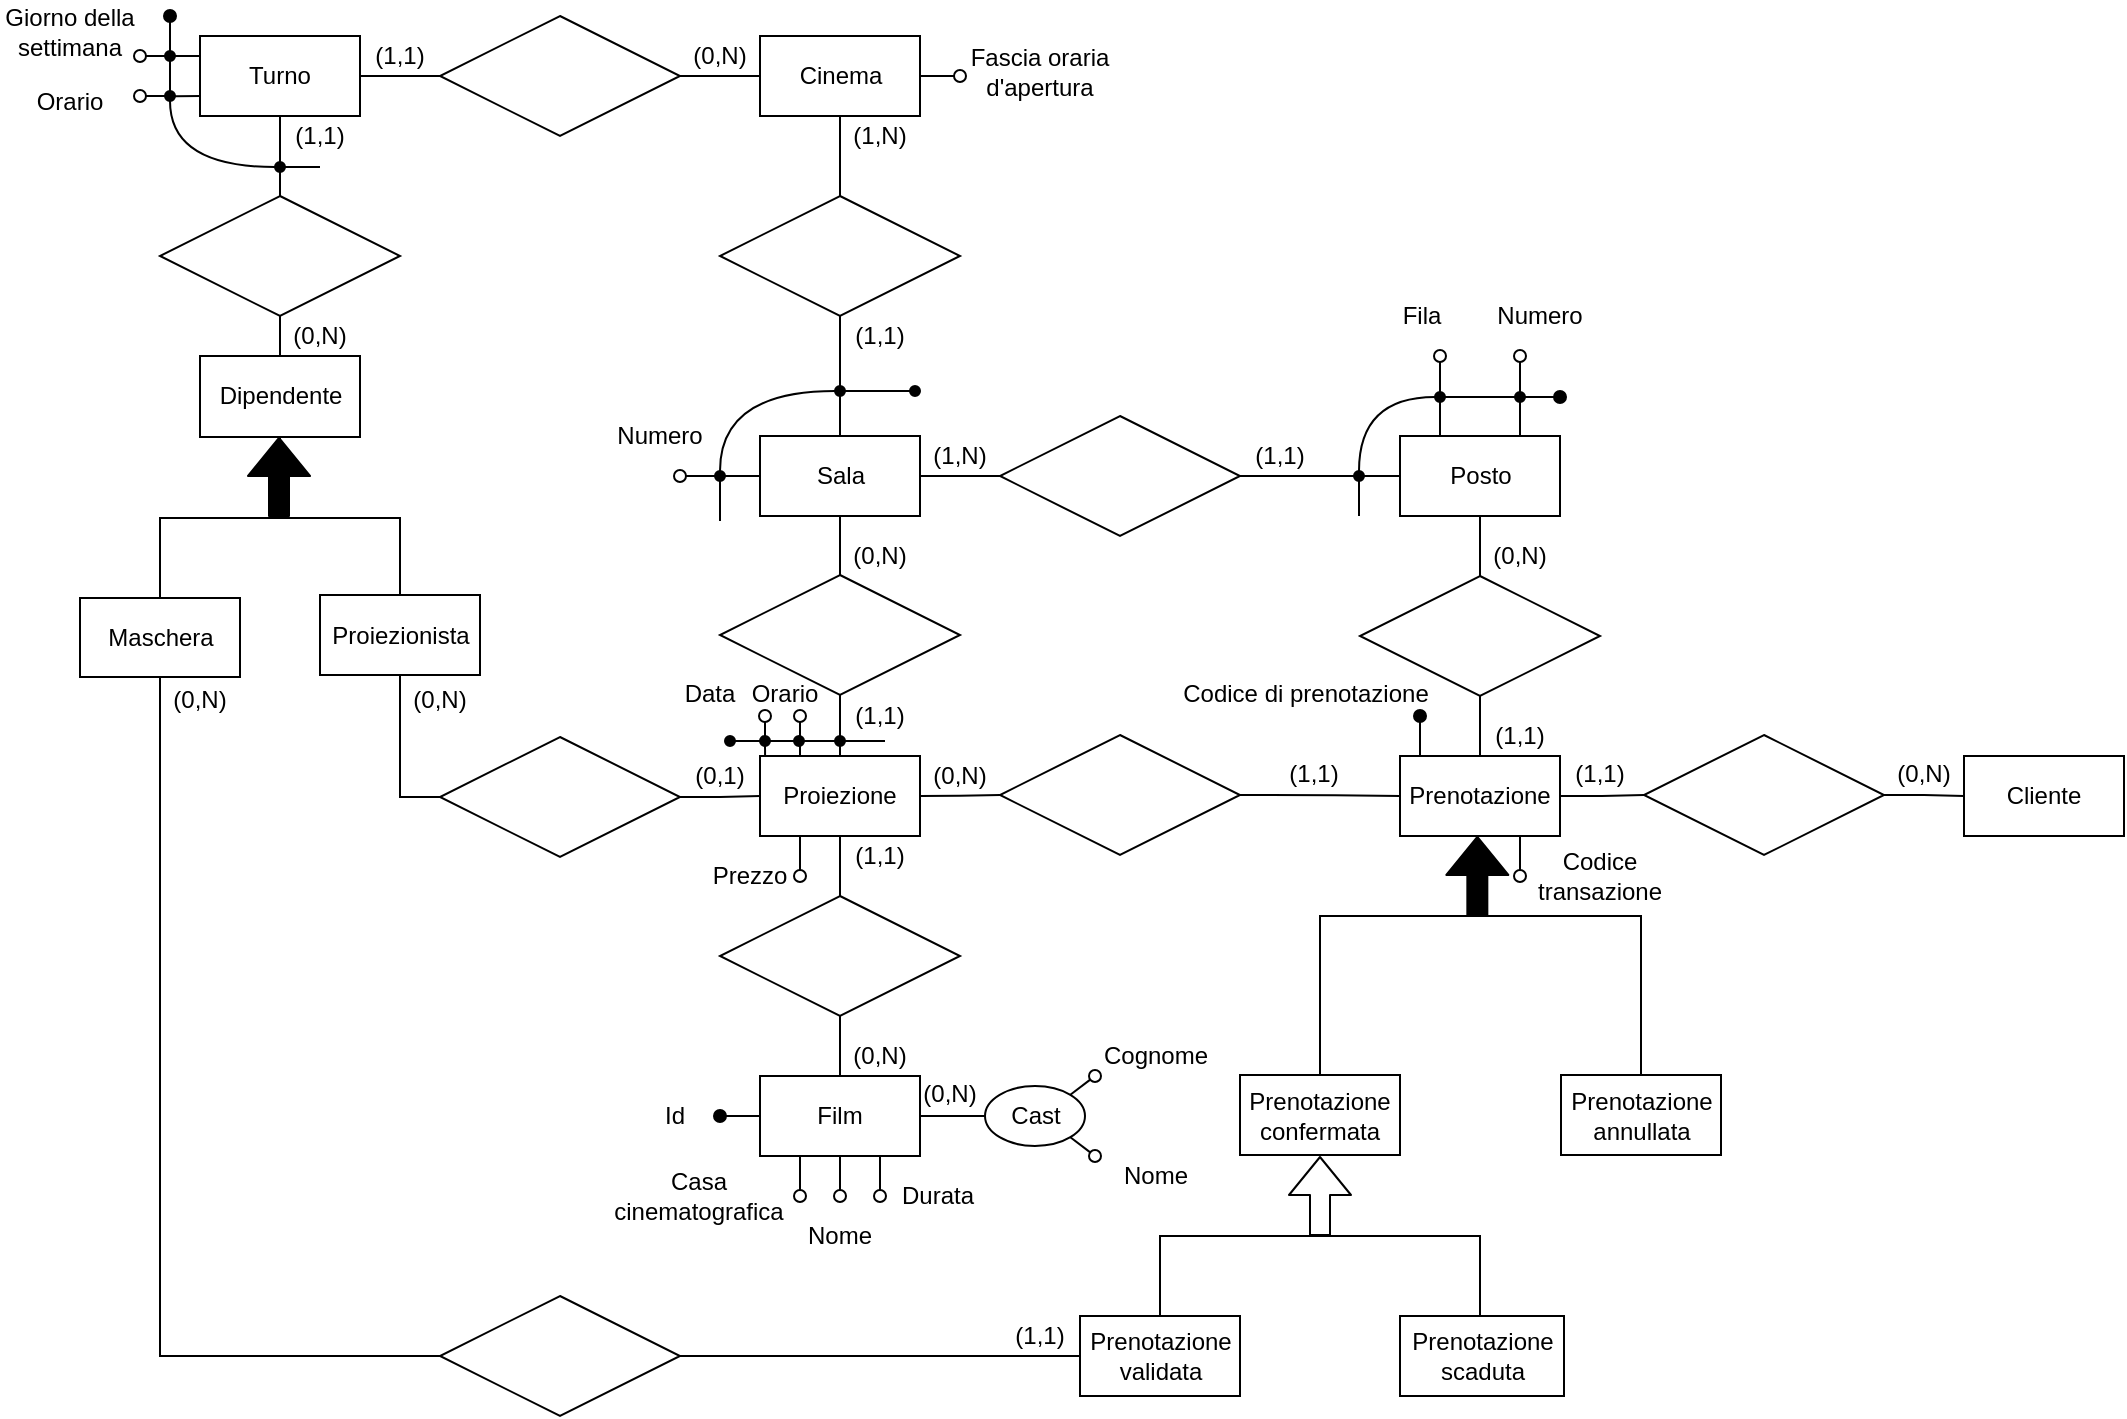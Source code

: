 <mxfile version="15.4.0" type="device"><diagram id="1lqw0WRs7aaWDiczPVCa" name="Page-1"><mxGraphModel dx="621" dy="461" grid="1" gridSize="10" guides="1" tooltips="1" connect="1" arrows="1" fold="1" page="0" pageScale="1" pageWidth="10000" pageHeight="10000" background="none" math="0" shadow="0"><root><mxCell id="0"/><mxCell id="1" parent="0"/><mxCell id="xSopdsPpnrnvoIy82rfR-10" style="orthogonalLoop=1;jettySize=auto;html=1;exitX=0.5;exitY=1;exitDx=0;exitDy=0;entryX=0.5;entryY=0;entryDx=0;entryDy=0;endArrow=none;endFill=0;sketch=0;edgeStyle=orthogonalEdgeStyle;" parent="1" source="xSopdsPpnrnvoIy82rfR-5" target="xSopdsPpnrnvoIy82rfR-7" edge="1"><mxGeometry relative="1" as="geometry"/></mxCell><mxCell id="kXADhl5-Y2eT4AWiYwV3-1" style="edgeStyle=orthogonalEdgeStyle;orthogonalLoop=1;jettySize=auto;html=1;endArrow=oval;endFill=0;sketch=0;rounded=0;exitX=1;exitY=0.5;exitDx=0;exitDy=0;" parent="1" source="xSopdsPpnrnvoIy82rfR-5" edge="1"><mxGeometry relative="1" as="geometry"><mxPoint x="860" y="300" as="targetPoint"/><Array as="points"/></mxGeometry></mxCell><mxCell id="xSopdsPpnrnvoIy82rfR-5" value="Cinema" style="html=1;sketch=0;" parent="1" vertex="1"><mxGeometry x="760" y="280" width="80" height="40" as="geometry"/></mxCell><mxCell id="xSopdsPpnrnvoIy82rfR-13" style="edgeStyle=orthogonalEdgeStyle;orthogonalLoop=1;jettySize=auto;html=1;exitX=1;exitY=0.5;exitDx=0;exitDy=0;endArrow=none;endFill=0;sketch=0;" parent="1" source="xSopdsPpnrnvoIy82rfR-6" target="xSopdsPpnrnvoIy82rfR-8" edge="1"><mxGeometry relative="1" as="geometry"/></mxCell><mxCell id="xSopdsPpnrnvoIy82rfR-17" style="edgeStyle=orthogonalEdgeStyle;orthogonalLoop=1;jettySize=auto;html=1;exitX=0;exitY=0.5;exitDx=0;exitDy=0;endArrow=oval;endFill=0;sketch=0;rounded=0;" parent="1" source="xSopdsPpnrnvoIy82rfR-6" edge="1"><mxGeometry relative="1" as="geometry"><mxPoint x="720" y="500" as="targetPoint"/></mxGeometry></mxCell><mxCell id="xSopdsPpnrnvoIy82rfR-53" style="edgeStyle=orthogonalEdgeStyle;orthogonalLoop=1;jettySize=auto;html=1;exitX=0.5;exitY=1;exitDx=0;exitDy=0;entryX=0.5;entryY=0;entryDx=0;entryDy=0;endArrow=none;endFill=0;sketch=0;rounded=0;" parent="1" source="xSopdsPpnrnvoIy82rfR-6" target="xSopdsPpnrnvoIy82rfR-52" edge="1"><mxGeometry relative="1" as="geometry"/></mxCell><mxCell id="xSopdsPpnrnvoIy82rfR-6" value="Sala" style="html=1;sketch=0;" parent="1" vertex="1"><mxGeometry x="760" y="480" width="80" height="40" as="geometry"/></mxCell><mxCell id="xSopdsPpnrnvoIy82rfR-7" value="" style="rhombus;whiteSpace=wrap;html=1;sketch=0;" parent="1" vertex="1"><mxGeometry x="740" y="360" width="120" height="60" as="geometry"/></mxCell><mxCell id="xSopdsPpnrnvoIy82rfR-14" style="edgeStyle=orthogonalEdgeStyle;orthogonalLoop=1;jettySize=auto;html=1;exitX=1;exitY=0.5;exitDx=0;exitDy=0;endArrow=none;endFill=0;sketch=0;rounded=0;" parent="1" source="j7TaqIWnc3uR9Nywzq0r-38" target="xSopdsPpnrnvoIy82rfR-9" edge="1"><mxGeometry relative="1" as="geometry"><Array as="points"><mxPoint x="1060" y="500"/><mxPoint x="1060" y="500"/></Array></mxGeometry></mxCell><mxCell id="j7TaqIWnc3uR9Nywzq0r-98" style="edgeStyle=orthogonalEdgeStyle;orthogonalLoop=1;jettySize=auto;html=1;entryX=0;entryY=0.5;entryDx=0;entryDy=0;startArrow=none;startFill=0;endArrow=none;endFill=0;endSize=6;fillColor=#000000;sketch=0;rounded=0;" parent="1" source="xSopdsPpnrnvoIy82rfR-8" target="j7TaqIWnc3uR9Nywzq0r-38" edge="1"><mxGeometry relative="1" as="geometry"/></mxCell><mxCell id="xSopdsPpnrnvoIy82rfR-8" value="" style="rhombus;whiteSpace=wrap;html=1;sketch=0;" parent="1" vertex="1"><mxGeometry x="880" y="470" width="120" height="60" as="geometry"/></mxCell><mxCell id="XUvCuoYZsKAZqXuq2xpE-81" style="edgeStyle=none;rounded=0;orthogonalLoop=1;jettySize=auto;html=1;exitX=0.75;exitY=0;exitDx=0;exitDy=0;entryX=0.5;entryY=1;entryDx=0;entryDy=0;endArrow=none;endFill=0;strokeColor=#000000;fillColor=#FFFFFF;" parent="1" source="xSopdsPpnrnvoIy82rfR-9" target="XUvCuoYZsKAZqXuq2xpE-80" edge="1"><mxGeometry relative="1" as="geometry"/></mxCell><mxCell id="xSopdsPpnrnvoIy82rfR-9" value="Posto" style="html=1;sketch=0;" parent="1" vertex="1"><mxGeometry x="1080" y="480" width="80" height="40" as="geometry"/></mxCell><mxCell id="xSopdsPpnrnvoIy82rfR-16" value="Fascia oraria d'apertura" style="text;html=1;strokeColor=none;fillColor=none;align=center;verticalAlign=middle;whiteSpace=wrap;sketch=0;" parent="1" vertex="1"><mxGeometry x="860" y="287.5" width="80" height="20" as="geometry"/></mxCell><mxCell id="xSopdsPpnrnvoIy82rfR-18" value="Numero" style="text;html=1;strokeColor=none;fillColor=none;align=center;verticalAlign=middle;whiteSpace=wrap;sketch=0;" parent="1" vertex="1"><mxGeometry x="690" y="470" width="40" height="20" as="geometry"/></mxCell><mxCell id="xSopdsPpnrnvoIy82rfR-62" style="edgeStyle=orthogonalEdgeStyle;orthogonalLoop=1;jettySize=auto;html=1;exitX=0.5;exitY=1;exitDx=0;exitDy=0;endArrow=oval;endFill=0;sketch=0;rounded=0;" parent="1" source="xSopdsPpnrnvoIy82rfR-19" edge="1"><mxGeometry relative="1" as="geometry"><mxPoint x="800" y="860" as="targetPoint"/></mxGeometry></mxCell><mxCell id="xSopdsPpnrnvoIy82rfR-69" style="edgeStyle=orthogonalEdgeStyle;orthogonalLoop=1;jettySize=auto;html=1;exitX=0.25;exitY=1;exitDx=0;exitDy=0;endArrow=oval;endFill=0;sketch=0;rounded=0;" parent="1" source="xSopdsPpnrnvoIy82rfR-19" edge="1"><mxGeometry relative="1" as="geometry"><mxPoint x="780" y="860" as="targetPoint"/></mxGeometry></mxCell><mxCell id="j7TaqIWnc3uR9Nywzq0r-116" style="edgeStyle=orthogonalEdgeStyle;orthogonalLoop=1;jettySize=auto;html=1;exitX=0.75;exitY=1;exitDx=0;exitDy=0;startArrow=none;startFill=0;endArrow=oval;endFill=0;endSize=6;fillColor=#000000;sketch=0;rounded=0;" parent="1" source="xSopdsPpnrnvoIy82rfR-19" edge="1"><mxGeometry relative="1" as="geometry"><mxPoint x="820" y="860" as="targetPoint"/><Array as="points"/></mxGeometry></mxCell><mxCell id="XUvCuoYZsKAZqXuq2xpE-64" style="edgeStyle=none;rounded=0;orthogonalLoop=1;jettySize=auto;html=1;endArrow=oval;endFill=1;strokeColor=#000000;fillColor=#FFFFFF;" parent="1" source="xSopdsPpnrnvoIy82rfR-19" edge="1"><mxGeometry relative="1" as="geometry"><mxPoint x="740" y="820" as="targetPoint"/></mxGeometry></mxCell><mxCell id="xSopdsPpnrnvoIy82rfR-19" value="Film" style="whiteSpace=wrap;html=1;sketch=0;" parent="1" vertex="1"><mxGeometry x="760" y="800" width="80" height="40" as="geometry"/></mxCell><mxCell id="xSopdsPpnrnvoIy82rfR-25" value="Prezzo" style="text;html=1;strokeColor=none;fillColor=none;align=center;verticalAlign=middle;whiteSpace=wrap;sketch=0;" parent="1" vertex="1"><mxGeometry x="735" y="690" width="40" height="20" as="geometry"/></mxCell><mxCell id="xSopdsPpnrnvoIy82rfR-27" value="Data" style="text;html=1;strokeColor=none;fillColor=none;align=center;verticalAlign=middle;whiteSpace=wrap;sketch=0;" parent="1" vertex="1"><mxGeometry x="720" y="598.5" width="30" height="20" as="geometry"/></mxCell><mxCell id="xSopdsPpnrnvoIy82rfR-29" value="(1,N)" style="text;html=1;strokeColor=none;fillColor=none;align=center;verticalAlign=middle;whiteSpace=wrap;sketch=0;" parent="1" vertex="1"><mxGeometry x="800" y="320" width="40" height="20" as="geometry"/></mxCell><mxCell id="xSopdsPpnrnvoIy82rfR-30" value="(1,N)" style="text;html=1;strokeColor=none;fillColor=none;align=center;verticalAlign=middle;whiteSpace=wrap;sketch=0;" parent="1" vertex="1"><mxGeometry x="840" y="480" width="40" height="20" as="geometry"/></mxCell><mxCell id="xSopdsPpnrnvoIy82rfR-31" value="(1,1)" style="text;html=1;strokeColor=none;fillColor=none;align=center;verticalAlign=middle;whiteSpace=wrap;sketch=0;" parent="1" vertex="1"><mxGeometry x="1000" y="480" width="40" height="20" as="geometry"/></mxCell><mxCell id="xSopdsPpnrnvoIy82rfR-32" value="(0,N)" style="text;html=1;strokeColor=none;fillColor=none;align=center;verticalAlign=middle;whiteSpace=wrap;sketch=0;" parent="1" vertex="1"><mxGeometry x="800" y="780" width="40" height="20" as="geometry"/></mxCell><mxCell id="xSopdsPpnrnvoIy82rfR-33" value="(0,N)" style="text;html=1;strokeColor=none;fillColor=none;align=center;verticalAlign=middle;whiteSpace=wrap;sketch=0;" parent="1" vertex="1"><mxGeometry x="800" y="530" width="40" height="20" as="geometry"/></mxCell><mxCell id="narDt6vrmiZYORDsAgDX-24" style="edgeStyle=orthogonalEdgeStyle;orthogonalLoop=1;jettySize=auto;html=1;startSize=6;endArrow=oval;endFill=1;endSize=6;fillColor=#000000;sketch=0;rounded=0;" parent="1" source="xSopdsPpnrnvoIy82rfR-34" edge="1"><mxGeometry relative="1" as="geometry"><mxPoint x="1090" y="620" as="targetPoint"/><Array as="points"><mxPoint x="1090" y="630"/><mxPoint x="1090" y="630"/></Array></mxGeometry></mxCell><mxCell id="O3717cqS2uT274WOSJo--23" style="edgeStyle=orthogonalEdgeStyle;curved=1;rounded=0;orthogonalLoop=1;jettySize=auto;html=1;entryX=0.5;entryY=1;entryDx=0;entryDy=0;endArrow=none;endFill=0;" parent="1" source="xSopdsPpnrnvoIy82rfR-34" target="O3717cqS2uT274WOSJo--22" edge="1"><mxGeometry relative="1" as="geometry"/></mxCell><mxCell id="vEqM63-Vayi4ytA29xNb-20" style="edgeStyle=orthogonalEdgeStyle;curved=1;rounded=0;orthogonalLoop=1;jettySize=auto;html=1;endArrow=oval;endFill=0;exitX=0.75;exitY=1;exitDx=0;exitDy=0;" parent="1" source="xSopdsPpnrnvoIy82rfR-34" edge="1"><mxGeometry relative="1" as="geometry"><mxPoint x="1140" y="700" as="targetPoint"/></mxGeometry></mxCell><mxCell id="NrxhbU1one6jZtzach5p-5" style="edgeStyle=orthogonalEdgeStyle;rounded=0;orthogonalLoop=1;jettySize=auto;html=1;entryX=0;entryY=0.5;entryDx=0;entryDy=0;endArrow=none;endFill=0;" edge="1" parent="1" source="xSopdsPpnrnvoIy82rfR-34" target="NrxhbU1one6jZtzach5p-2"><mxGeometry relative="1" as="geometry"/></mxCell><mxCell id="xSopdsPpnrnvoIy82rfR-34" value="Prenotazione" style="whiteSpace=wrap;html=1;sketch=0;" parent="1" vertex="1"><mxGeometry x="1080" y="640" width="80" height="40" as="geometry"/></mxCell><mxCell id="xSopdsPpnrnvoIy82rfR-56" style="edgeStyle=orthogonalEdgeStyle;orthogonalLoop=1;jettySize=auto;html=1;exitX=0.5;exitY=1;exitDx=0;exitDy=0;entryX=0.5;entryY=0;entryDx=0;entryDy=0;endArrow=none;endFill=0;sketch=0;rounded=0;startArrow=none;" parent="1" source="xSopdsPpnrnvoIy82rfR-36" target="xSopdsPpnrnvoIy82rfR-55" edge="1"><mxGeometry relative="1" as="geometry"><mxPoint x="800" y="690" as="sourcePoint"/></mxGeometry></mxCell><mxCell id="j7TaqIWnc3uR9Nywzq0r-130" style="edgeStyle=none;orthogonalLoop=1;jettySize=auto;html=1;startArrow=none;startFill=0;endArrow=oval;endFill=0;endSize=6;fillColor=#000000;sketch=0;rounded=0;exitX=0.25;exitY=1;exitDx=0;exitDy=0;" parent="1" source="xSopdsPpnrnvoIy82rfR-36" edge="1"><mxGeometry relative="1" as="geometry"><mxPoint x="780" y="700" as="targetPoint"/><mxPoint x="742.5" y="710" as="sourcePoint"/></mxGeometry></mxCell><mxCell id="j7TaqIWnc3uR9Nywzq0r-131" style="edgeStyle=none;orthogonalLoop=1;jettySize=auto;html=1;exitX=0.25;exitY=0;exitDx=0;exitDy=0;startArrow=none;startFill=0;endArrow=oval;endFill=0;endSize=6;fillColor=#000000;sketch=0;rounded=0;" parent="1" source="xSopdsPpnrnvoIy82rfR-36" edge="1"><mxGeometry relative="1" as="geometry"><mxPoint x="780" y="620" as="targetPoint"/><mxPoint x="840" y="672" as="sourcePoint"/></mxGeometry></mxCell><mxCell id="O3717cqS2uT274WOSJo--20" style="edgeStyle=orthogonalEdgeStyle;curved=1;rounded=0;orthogonalLoop=1;jettySize=auto;html=1;entryX=0;entryY=0.5;entryDx=0;entryDy=0;endArrow=none;endFill=0;" parent="1" source="xSopdsPpnrnvoIy82rfR-36" target="O3717cqS2uT274WOSJo--19" edge="1"><mxGeometry relative="1" as="geometry"/></mxCell><mxCell id="xSopdsPpnrnvoIy82rfR-36" value="Proiezione" style="whiteSpace=wrap;html=1;sketch=0;" parent="1" vertex="1"><mxGeometry x="760" y="640" width="80" height="40" as="geometry"/></mxCell><mxCell id="xSopdsPpnrnvoIy82rfR-46" value="Fila" style="text;html=1;strokeColor=none;fillColor=none;align=center;verticalAlign=middle;whiteSpace=wrap;sketch=0;" parent="1" vertex="1"><mxGeometry x="1070.5" y="410" width="40" height="20" as="geometry"/></mxCell><mxCell id="xSopdsPpnrnvoIy82rfR-47" value="Numero" style="text;html=1;strokeColor=none;fillColor=none;align=center;verticalAlign=middle;whiteSpace=wrap;sketch=0;" parent="1" vertex="1"><mxGeometry x="1130" y="410" width="40" height="20" as="geometry"/></mxCell><mxCell id="xSopdsPpnrnvoIy82rfR-54" style="edgeStyle=orthogonalEdgeStyle;orthogonalLoop=1;jettySize=auto;html=1;exitX=0.5;exitY=1;exitDx=0;exitDy=0;entryX=0.5;entryY=0;entryDx=0;entryDy=0;endArrow=none;endFill=0;sketch=0;rounded=0;startArrow=none;" parent="1" source="O3717cqS2uT274WOSJo--3" target="xSopdsPpnrnvoIy82rfR-36" edge="1"><mxGeometry relative="1" as="geometry"/></mxCell><mxCell id="xSopdsPpnrnvoIy82rfR-52" value="" style="rhombus;whiteSpace=wrap;html=1;sketch=0;" parent="1" vertex="1"><mxGeometry x="740" y="549.5" width="120" height="60" as="geometry"/></mxCell><mxCell id="xSopdsPpnrnvoIy82rfR-57" style="edgeStyle=orthogonalEdgeStyle;orthogonalLoop=1;jettySize=auto;html=1;exitX=0.5;exitY=1;exitDx=0;exitDy=0;entryX=0.5;entryY=0;entryDx=0;entryDy=0;endArrow=none;endFill=0;sketch=0;rounded=0;" parent="1" source="xSopdsPpnrnvoIy82rfR-55" target="xSopdsPpnrnvoIy82rfR-19" edge="1"><mxGeometry relative="1" as="geometry"/></mxCell><mxCell id="xSopdsPpnrnvoIy82rfR-55" value="" style="rhombus;whiteSpace=wrap;html=1;sketch=0;" parent="1" vertex="1"><mxGeometry x="740" y="710" width="120" height="60" as="geometry"/></mxCell><mxCell id="xSopdsPpnrnvoIy82rfR-65" value="Durata" style="text;html=1;strokeColor=none;fillColor=none;align=center;verticalAlign=middle;whiteSpace=wrap;sketch=0;" parent="1" vertex="1"><mxGeometry x="828.75" y="850" width="40" height="20" as="geometry"/></mxCell><mxCell id="xSopdsPpnrnvoIy82rfR-67" value="Nome" style="text;html=1;strokeColor=none;fillColor=none;align=center;verticalAlign=middle;whiteSpace=wrap;sketch=0;" parent="1" vertex="1"><mxGeometry x="780" y="870" width="40" height="20" as="geometry"/></mxCell><mxCell id="xSopdsPpnrnvoIy82rfR-68" value="Nome" style="text;html=1;strokeColor=none;fillColor=none;align=center;verticalAlign=middle;whiteSpace=wrap;sketch=0;" parent="1" vertex="1"><mxGeometry x="937.5" y="840" width="40" height="20" as="geometry"/></mxCell><mxCell id="xSopdsPpnrnvoIy82rfR-71" value="Casa cinematografica&lt;br&gt;" style="text;html=1;strokeColor=none;fillColor=none;align=center;verticalAlign=middle;whiteSpace=wrap;sketch=0;" parent="1" vertex="1"><mxGeometry x="682.5" y="850" width="92.5" height="20" as="geometry"/></mxCell><mxCell id="XUvCuoYZsKAZqXuq2xpE-18" style="edgeStyle=orthogonalEdgeStyle;rounded=0;orthogonalLoop=1;jettySize=auto;html=1;entryX=0.5;entryY=1;entryDx=0;entryDy=0;endArrow=none;endFill=0;strokeColor=#000000;fillColor=#FFFFFF;" parent="1" source="xSopdsPpnrnvoIy82rfR-74" target="xSopdsPpnrnvoIy82rfR-96" edge="1"><mxGeometry relative="1" as="geometry"><Array as="points"><mxPoint x="580" y="521"/><mxPoint x="520" y="521"/></Array></mxGeometry></mxCell><mxCell id="vEqM63-Vayi4ytA29xNb-11" style="edgeStyle=orthogonalEdgeStyle;rounded=0;orthogonalLoop=1;jettySize=auto;html=1;entryX=0;entryY=0.5;entryDx=0;entryDy=0;endArrow=none;endFill=0;" parent="1" source="xSopdsPpnrnvoIy82rfR-74" target="xSopdsPpnrnvoIy82rfR-75" edge="1"><mxGeometry relative="1" as="geometry"><Array as="points"><mxPoint x="580" y="661"/></Array></mxGeometry></mxCell><mxCell id="xSopdsPpnrnvoIy82rfR-74" value="Proiezionista" style="html=1;sketch=0;" parent="1" vertex="1"><mxGeometry x="540" y="559.5" width="80" height="40" as="geometry"/></mxCell><mxCell id="xSopdsPpnrnvoIy82rfR-77" style="edgeStyle=orthogonalEdgeStyle;orthogonalLoop=1;jettySize=auto;html=1;entryX=0;entryY=0.5;entryDx=0;entryDy=0;endArrow=none;endFill=0;sketch=0;rounded=0;" parent="1" source="xSopdsPpnrnvoIy82rfR-75" target="xSopdsPpnrnvoIy82rfR-36" edge="1"><mxGeometry relative="1" as="geometry"/></mxCell><mxCell id="xSopdsPpnrnvoIy82rfR-75" value="" style="rhombus;whiteSpace=wrap;html=1;sketch=0;" parent="1" vertex="1"><mxGeometry x="600" y="630.5" width="120" height="60" as="geometry"/></mxCell><mxCell id="xSopdsPpnrnvoIy82rfR-80" style="edgeStyle=orthogonalEdgeStyle;orthogonalLoop=1;jettySize=auto;html=1;entryX=0;entryY=0.5;entryDx=0;entryDy=0;endArrow=none;endFill=0;sketch=0;rounded=0;exitX=0.5;exitY=1;exitDx=0;exitDy=0;" parent="1" source="xSopdsPpnrnvoIy82rfR-78" target="xSopdsPpnrnvoIy82rfR-79" edge="1"><mxGeometry relative="1" as="geometry"><Array as="points"><mxPoint x="460" y="940"/></Array></mxGeometry></mxCell><mxCell id="narDt6vrmiZYORDsAgDX-6" style="edgeStyle=orthogonalEdgeStyle;orthogonalLoop=1;jettySize=auto;html=1;entryX=0.5;entryY=1;entryDx=0;entryDy=0;endArrow=none;endFill=0;sketch=0;rounded=0;" parent="1" source="xSopdsPpnrnvoIy82rfR-78" target="xSopdsPpnrnvoIy82rfR-96" edge="1"><mxGeometry relative="1" as="geometry"><Array as="points"><mxPoint x="460" y="521"/><mxPoint x="520" y="521"/></Array></mxGeometry></mxCell><mxCell id="xSopdsPpnrnvoIy82rfR-78" value="Maschera" style="html=1;sketch=0;" parent="1" vertex="1"><mxGeometry x="420" y="561" width="80" height="39.5" as="geometry"/></mxCell><mxCell id="narDt6vrmiZYORDsAgDX-23" style="edgeStyle=orthogonalEdgeStyle;orthogonalLoop=1;jettySize=auto;html=1;entryX=0;entryY=0.5;entryDx=0;entryDy=0;startSize=6;endArrow=none;endFill=0;endSize=6;fillColor=#000000;sketch=0;rounded=0;" parent="1" source="xSopdsPpnrnvoIy82rfR-79" target="j7TaqIWnc3uR9Nywzq0r-56" edge="1"><mxGeometry relative="1" as="geometry"/></mxCell><mxCell id="xSopdsPpnrnvoIy82rfR-79" value="" style="rhombus;whiteSpace=wrap;html=1;sketch=0;" parent="1" vertex="1"><mxGeometry x="600" y="910" width="120" height="60" as="geometry"/></mxCell><mxCell id="xSopdsPpnrnvoIy82rfR-96" value="Dipendente" style="html=1;sketch=0;" parent="1" vertex="1"><mxGeometry x="480" y="440" width="80" height="40.5" as="geometry"/></mxCell><mxCell id="xSopdsPpnrnvoIy82rfR-97" value="" style="shape=flexArrow;endArrow=classic;html=1;entryX=0.5;entryY=1;entryDx=0;entryDy=0;endSize=6;startSize=6;fillColor=#000000;sketch=0;" parent="1" edge="1"><mxGeometry width="50" height="50" relative="1" as="geometry"><mxPoint x="519.5" y="520.5" as="sourcePoint"/><mxPoint x="519.5" y="480.5" as="targetPoint"/></mxGeometry></mxCell><mxCell id="xSopdsPpnrnvoIy82rfR-103" style="edgeStyle=orthogonalEdgeStyle;orthogonalLoop=1;jettySize=auto;html=1;exitX=0.5;exitY=1;exitDx=0;exitDy=0;entryX=0.5;entryY=0;entryDx=0;entryDy=0;endArrow=none;endFill=0;sketch=0;rounded=0;" parent="1" source="xSopdsPpnrnvoIy82rfR-100" target="xSopdsPpnrnvoIy82rfR-96" edge="1"><mxGeometry relative="1" as="geometry"/></mxCell><mxCell id="vEqM63-Vayi4ytA29xNb-33" style="edgeStyle=none;rounded=0;orthogonalLoop=1;jettySize=auto;html=1;exitX=0.5;exitY=0;exitDx=0;exitDy=0;entryX=0.5;entryY=1;entryDx=0;entryDy=0;endArrow=none;endFill=0;" parent="1" source="xSopdsPpnrnvoIy82rfR-100" target="vEqM63-Vayi4ytA29xNb-12" edge="1"><mxGeometry relative="1" as="geometry"/></mxCell><mxCell id="xSopdsPpnrnvoIy82rfR-100" value="" style="rhombus;whiteSpace=wrap;html=1;sketch=0;" parent="1" vertex="1"><mxGeometry x="460" y="360" width="120" height="60" as="geometry"/></mxCell><mxCell id="j7TaqIWnc3uR9Nywzq0r-20" style="edgeStyle=orthogonalEdgeStyle;orthogonalLoop=1;jettySize=auto;html=1;entryX=1;entryY=0.5;entryDx=0;entryDy=0;startArrow=none;startFill=0;endArrow=none;endFill=0;endSize=6;sketch=0;rounded=0;" parent="1" source="j7TaqIWnc3uR9Nywzq0r-13" target="j7TaqIWnc3uR9Nywzq0r-14" edge="1"><mxGeometry relative="1" as="geometry"/></mxCell><mxCell id="j7TaqIWnc3uR9Nywzq0r-13" value="" style="ellipse;whiteSpace=wrap;html=1;aspect=fixed;fillColor=#000000;sketch=0;" parent="1" vertex="1"><mxGeometry x="835" y="455" width="5" height="5" as="geometry"/></mxCell><mxCell id="j7TaqIWnc3uR9Nywzq0r-97" style="edgeStyle=orthogonalEdgeStyle;orthogonalLoop=1;jettySize=auto;html=1;startArrow=none;startFill=0;endArrow=none;endFill=0;endSize=6;fillColor=#000000;sketch=0;rounded=0;" parent="1" source="j7TaqIWnc3uR9Nywzq0r-15" edge="1"><mxGeometry relative="1" as="geometry"><mxPoint x="740" y="520" as="targetPoint"/></mxGeometry></mxCell><mxCell id="j7TaqIWnc3uR9Nywzq0r-15" value="" style="ellipse;whiteSpace=wrap;html=1;aspect=fixed;fillColor=#000000;sketch=0;" parent="1" vertex="1"><mxGeometry x="737.5" y="497.5" width="5" height="5" as="geometry"/></mxCell><mxCell id="j7TaqIWnc3uR9Nywzq0r-16" style="edgeStyle=orthogonalEdgeStyle;orthogonalLoop=1;jettySize=auto;html=1;exitX=0.5;exitY=1;exitDx=0;exitDy=0;endArrow=none;endFill=0;sketch=0;rounded=0;entryX=0.5;entryY=0;entryDx=0;entryDy=0;" parent="1" source="xSopdsPpnrnvoIy82rfR-7" target="j7TaqIWnc3uR9Nywzq0r-14" edge="1"><mxGeometry relative="1" as="geometry"><mxPoint x="730" y="510" as="sourcePoint"/><mxPoint x="730" y="450" as="targetPoint"/><Array as="points"><mxPoint x="800" y="440"/><mxPoint x="800" y="440"/></Array></mxGeometry></mxCell><mxCell id="j7TaqIWnc3uR9Nywzq0r-21" style="edgeStyle=orthogonalEdgeStyle;orthogonalLoop=1;jettySize=auto;html=1;entryX=0.5;entryY=0;entryDx=0;entryDy=0;startArrow=none;startFill=0;endArrow=none;endFill=0;endSize=6;sketch=0;curved=1;" parent="1" source="j7TaqIWnc3uR9Nywzq0r-14" target="j7TaqIWnc3uR9Nywzq0r-15" edge="1"><mxGeometry relative="1" as="geometry"/></mxCell><mxCell id="j7TaqIWnc3uR9Nywzq0r-46" style="edgeStyle=none;orthogonalLoop=1;jettySize=auto;html=1;entryX=0.5;entryY=0;entryDx=0;entryDy=0;startArrow=none;startFill=0;endArrow=none;endFill=0;endSize=6;sketch=0;rounded=0;" parent="1" source="j7TaqIWnc3uR9Nywzq0r-14" target="xSopdsPpnrnvoIy82rfR-6" edge="1"><mxGeometry relative="1" as="geometry"/></mxCell><mxCell id="j7TaqIWnc3uR9Nywzq0r-14" value="" style="ellipse;whiteSpace=wrap;html=1;aspect=fixed;fillColor=#000000;sketch=0;" parent="1" vertex="1"><mxGeometry x="797.5" y="455" width="5" height="5" as="geometry"/></mxCell><mxCell id="j7TaqIWnc3uR9Nywzq0r-42" style="edgeStyle=orthogonalEdgeStyle;orthogonalLoop=1;jettySize=auto;html=1;entryX=0.5;entryY=0;entryDx=0;entryDy=0;startArrow=none;startFill=0;endArrow=none;endFill=0;endSize=6;sketch=0;curved=1;exitX=0;exitY=0.5;exitDx=0;exitDy=0;" parent="1" source="XUvCuoYZsKAZqXuq2xpE-77" target="j7TaqIWnc3uR9Nywzq0r-38" edge="1"><mxGeometry relative="1" as="geometry"><mxPoint x="1090" y="460" as="sourcePoint"/></mxGeometry></mxCell><mxCell id="j7TaqIWnc3uR9Nywzq0r-146" style="orthogonalLoop=1;jettySize=auto;html=1;startArrow=none;startFill=0;endArrow=none;endFill=0;endSize=6;fillColor=#ffffff;sketch=0;rounded=0;" parent="1" source="j7TaqIWnc3uR9Nywzq0r-38" edge="1"><mxGeometry relative="1" as="geometry"><mxPoint x="1059.5" y="520" as="targetPoint"/></mxGeometry></mxCell><mxCell id="j7TaqIWnc3uR9Nywzq0r-38" value="" style="ellipse;whiteSpace=wrap;html=1;aspect=fixed;fillColor=#000000;sketch=0;" parent="1" vertex="1"><mxGeometry x="1057" y="497.5" width="5" height="5" as="geometry"/></mxCell><mxCell id="j7TaqIWnc3uR9Nywzq0r-56" value="Prenotazione&lt;br&gt;validata" style="html=1;sketch=0;" parent="1" vertex="1"><mxGeometry x="920" y="920" width="80" height="40" as="geometry"/></mxCell><mxCell id="O3717cqS2uT274WOSJo--31" style="edgeStyle=orthogonalEdgeStyle;rounded=0;orthogonalLoop=1;jettySize=auto;html=1;endArrow=none;endFill=0;" parent="1" source="j7TaqIWnc3uR9Nywzq0r-57" edge="1"><mxGeometry relative="1" as="geometry"><mxPoint x="1040" y="880" as="targetPoint"/><Array as="points"><mxPoint x="1120" y="880"/></Array></mxGeometry></mxCell><mxCell id="j7TaqIWnc3uR9Nywzq0r-57" value="Prenotazione&lt;br&gt;scaduta" style="html=1;sketch=0;" parent="1" vertex="1"><mxGeometry x="1080" y="920" width="82" height="40" as="geometry"/></mxCell><mxCell id="xSopdsPpnrnvoIy82rfR-58" value="" style="shape=flexArrow;endArrow=classic;html=1;fillColor=#FFFFFF;sketch=0;" parent="1" edge="1"><mxGeometry width="50" height="50" relative="1" as="geometry"><mxPoint x="1040" y="880" as="sourcePoint"/><mxPoint x="1040" y="840" as="targetPoint"/></mxGeometry></mxCell><mxCell id="j7TaqIWnc3uR9Nywzq0r-62" value="(1,1)" style="text;html=1;strokeColor=none;fillColor=none;align=center;verticalAlign=middle;whiteSpace=wrap;sketch=0;" parent="1" vertex="1"><mxGeometry x="800" y="680" width="40" height="20" as="geometry"/></mxCell><mxCell id="j7TaqIWnc3uR9Nywzq0r-106" value="(1,1)" style="text;html=1;strokeColor=none;fillColor=none;align=center;verticalAlign=middle;whiteSpace=wrap;sketch=0;" parent="1" vertex="1"><mxGeometry x="800" y="610" width="40" height="20" as="geometry"/></mxCell><mxCell id="j7TaqIWnc3uR9Nywzq0r-119" value="(0,1)" style="text;html=1;strokeColor=none;fillColor=none;align=center;verticalAlign=middle;whiteSpace=wrap;sketch=0;" parent="1" vertex="1"><mxGeometry x="720" y="640" width="40" height="20" as="geometry"/></mxCell><mxCell id="narDt6vrmiZYORDsAgDX-4" style="edgeStyle=orthogonalEdgeStyle;orthogonalLoop=1;jettySize=auto;html=1;entryX=0;entryY=0.5;entryDx=0;entryDy=0;endArrow=none;endFill=0;sketch=0;rounded=0;" parent="1" source="narDt6vrmiZYORDsAgDX-1" target="xSopdsPpnrnvoIy82rfR-5" edge="1"><mxGeometry relative="1" as="geometry"/></mxCell><mxCell id="XUvCuoYZsKAZqXuq2xpE-55" style="edgeStyle=orthogonalEdgeStyle;curved=1;rounded=0;orthogonalLoop=1;jettySize=auto;html=1;entryX=1;entryY=0.5;entryDx=0;entryDy=0;endArrow=none;endFill=0;strokeColor=#000000;fillColor=#FFFFFF;" parent="1" source="narDt6vrmiZYORDsAgDX-1" target="vEqM63-Vayi4ytA29xNb-2" edge="1"><mxGeometry relative="1" as="geometry"/></mxCell><mxCell id="narDt6vrmiZYORDsAgDX-1" value="" style="rhombus;whiteSpace=wrap;html=1;sketch=0;" parent="1" vertex="1"><mxGeometry x="600" y="270" width="120" height="60" as="geometry"/></mxCell><mxCell id="narDt6vrmiZYORDsAgDX-7" value="(0,N)" style="text;html=1;strokeColor=none;fillColor=none;align=center;verticalAlign=middle;whiteSpace=wrap;sketch=0;" parent="1" vertex="1"><mxGeometry x="720" y="280" width="40" height="20" as="geometry"/></mxCell><mxCell id="narDt6vrmiZYORDsAgDX-10" value="Codice di prenotazione" style="text;html=1;strokeColor=none;fillColor=none;align=center;verticalAlign=middle;whiteSpace=wrap;sketch=0;" parent="1" vertex="1"><mxGeometry x="968" y="598.5" width="130" height="20" as="geometry"/></mxCell><mxCell id="narDt6vrmiZYORDsAgDX-13" value="(0,N)" style="text;html=1;strokeColor=none;fillColor=none;align=center;verticalAlign=middle;whiteSpace=wrap;sketch=0;" parent="1" vertex="1"><mxGeometry x="460" y="602" width="40" height="20" as="geometry"/></mxCell><mxCell id="narDt6vrmiZYORDsAgDX-14" value="(0,N)" style="text;html=1;strokeColor=none;fillColor=none;align=center;verticalAlign=middle;whiteSpace=wrap;sketch=0;" parent="1" vertex="1"><mxGeometry x="580" y="602" width="40" height="20" as="geometry"/></mxCell><mxCell id="narDt6vrmiZYORDsAgDX-15" value="(1,1)" style="text;html=1;strokeColor=none;fillColor=none;align=center;verticalAlign=middle;whiteSpace=wrap;sketch=0;" parent="1" vertex="1"><mxGeometry x="880" y="920" width="40" height="20" as="geometry"/></mxCell><mxCell id="narDt6vrmiZYORDsAgDX-16" value="(1,1)" style="text;html=1;strokeColor=none;fillColor=none;align=center;verticalAlign=middle;whiteSpace=wrap;sketch=0;" parent="1" vertex="1"><mxGeometry x="560" y="280" width="40" height="20" as="geometry"/></mxCell><mxCell id="narDt6vrmiZYORDsAgDX-21" value="(0,N)" style="text;html=1;strokeColor=none;fillColor=none;align=center;verticalAlign=middle;whiteSpace=wrap;sketch=0;" parent="1" vertex="1"><mxGeometry x="520" y="420" width="40" height="20" as="geometry"/></mxCell><mxCell id="hVyepEjLpQcrVqFjemts-1" value="(0,N)" style="text;html=1;strokeColor=none;fillColor=none;align=center;verticalAlign=middle;whiteSpace=wrap;rounded=0;" parent="1" vertex="1"><mxGeometry x="840" y="639.5" width="40" height="20" as="geometry"/></mxCell><mxCell id="hVyepEjLpQcrVqFjemts-5" value="(0,N)" style="text;html=1;strokeColor=none;fillColor=none;align=center;verticalAlign=middle;whiteSpace=wrap;rounded=0;" parent="1" vertex="1"><mxGeometry x="1119.5" y="530" width="40" height="20" as="geometry"/></mxCell><mxCell id="hVyepEjLpQcrVqFjemts-7" value="Giorno della settimana" style="text;html=1;strokeColor=none;fillColor=none;align=center;verticalAlign=middle;whiteSpace=wrap;rounded=0;" parent="1" vertex="1"><mxGeometry x="380" y="267.5" width="70" height="20" as="geometry"/></mxCell><mxCell id="XUvCuoYZsKAZqXuq2xpE-2" style="edgeStyle=orthogonalEdgeStyle;rounded=0;orthogonalLoop=1;jettySize=auto;html=1;entryX=0;entryY=0.5;entryDx=0;entryDy=0;endArrow=none;endFill=0;startArrow=none;" parent="1" source="XUvCuoYZsKAZqXuq2xpE-8" target="O3717cqS2uT274WOSJo--3" edge="1"><mxGeometry relative="1" as="geometry"/></mxCell><mxCell id="O3717cqS2uT274WOSJo--1" value="" style="ellipse;whiteSpace=wrap;html=1;aspect=fixed;fillColor=#000000;sketch=0;" parent="1" vertex="1"><mxGeometry x="742.5" y="630" width="5" height="5" as="geometry"/></mxCell><mxCell id="XUvCuoYZsKAZqXuq2xpE-3" style="edgeStyle=orthogonalEdgeStyle;rounded=0;orthogonalLoop=1;jettySize=auto;html=1;endArrow=none;endFill=0;" parent="1" source="O3717cqS2uT274WOSJo--3" edge="1"><mxGeometry relative="1" as="geometry"><mxPoint x="820" y="632.5" as="targetPoint"/></mxGeometry></mxCell><mxCell id="O3717cqS2uT274WOSJo--3" value="" style="ellipse;whiteSpace=wrap;html=1;aspect=fixed;fillColor=#000000;sketch=0;" parent="1" vertex="1"><mxGeometry x="797.5" y="630" width="5" height="5" as="geometry"/></mxCell><mxCell id="O3717cqS2uT274WOSJo--5" value="" style="edgeStyle=orthogonalEdgeStyle;orthogonalLoop=1;jettySize=auto;html=1;exitX=0.5;exitY=1;exitDx=0;exitDy=0;entryX=0.5;entryY=0;entryDx=0;entryDy=0;endArrow=none;endFill=0;sketch=0;rounded=0;" parent="1" source="xSopdsPpnrnvoIy82rfR-52" target="O3717cqS2uT274WOSJo--3" edge="1"><mxGeometry relative="1" as="geometry"><mxPoint x="800" y="600" as="sourcePoint"/><mxPoint x="800" y="640" as="targetPoint"/></mxGeometry></mxCell><mxCell id="O3717cqS2uT274WOSJo--21" style="edgeStyle=orthogonalEdgeStyle;curved=1;rounded=0;orthogonalLoop=1;jettySize=auto;html=1;entryX=0;entryY=0.5;entryDx=0;entryDy=0;endArrow=none;endFill=0;" parent="1" source="O3717cqS2uT274WOSJo--19" target="xSopdsPpnrnvoIy82rfR-34" edge="1"><mxGeometry relative="1" as="geometry"/></mxCell><mxCell id="O3717cqS2uT274WOSJo--19" value="" style="rhombus;whiteSpace=wrap;html=1;sketch=0;" parent="1" vertex="1"><mxGeometry x="880" y="629.5" width="120" height="60" as="geometry"/></mxCell><mxCell id="O3717cqS2uT274WOSJo--24" style="edgeStyle=orthogonalEdgeStyle;curved=1;rounded=0;orthogonalLoop=1;jettySize=auto;html=1;exitX=0.5;exitY=0;exitDx=0;exitDy=0;entryX=0.5;entryY=1;entryDx=0;entryDy=0;endArrow=none;endFill=0;" parent="1" source="O3717cqS2uT274WOSJo--22" target="xSopdsPpnrnvoIy82rfR-9" edge="1"><mxGeometry relative="1" as="geometry"/></mxCell><mxCell id="O3717cqS2uT274WOSJo--22" value="" style="rhombus;whiteSpace=wrap;html=1;sketch=0;" parent="1" vertex="1"><mxGeometry x="1060" y="550" width="120" height="60" as="geometry"/></mxCell><mxCell id="O3717cqS2uT274WOSJo--32" style="edgeStyle=orthogonalEdgeStyle;rounded=0;orthogonalLoop=1;jettySize=auto;html=1;endArrow=none;endFill=0;" parent="1" source="O3717cqS2uT274WOSJo--25" edge="1"><mxGeometry relative="1" as="geometry"><mxPoint x="1120" y="720" as="targetPoint"/><Array as="points"><mxPoint x="1040" y="720"/></Array></mxGeometry></mxCell><mxCell id="O3717cqS2uT274WOSJo--25" value="Prenotazione&lt;br&gt;confermata" style="whiteSpace=wrap;html=1;sketch=0;" parent="1" vertex="1"><mxGeometry x="1000" y="799.5" width="80" height="40" as="geometry"/></mxCell><mxCell id="O3717cqS2uT274WOSJo--33" style="edgeStyle=orthogonalEdgeStyle;rounded=0;orthogonalLoop=1;jettySize=auto;html=1;endArrow=none;endFill=0;" parent="1" source="O3717cqS2uT274WOSJo--26" edge="1"><mxGeometry relative="1" as="geometry"><mxPoint x="1120" y="720" as="targetPoint"/><Array as="points"><mxPoint x="1201" y="720"/></Array></mxGeometry></mxCell><mxCell id="O3717cqS2uT274WOSJo--26" value="Prenotazione&lt;br&gt;annullata" style="whiteSpace=wrap;html=1;sketch=0;" parent="1" vertex="1"><mxGeometry x="1160.5" y="799.5" width="80" height="40" as="geometry"/></mxCell><mxCell id="O3717cqS2uT274WOSJo--28" value="" style="shape=flexArrow;endArrow=classic;html=1;fillColor=#000000;sketch=0;" parent="1" edge="1"><mxGeometry width="50" height="50" relative="1" as="geometry"><mxPoint x="1118.67" y="720" as="sourcePoint"/><mxPoint x="1118.67" y="680" as="targetPoint"/></mxGeometry></mxCell><mxCell id="O3717cqS2uT274WOSJo--29" value="" style="endArrow=none;html=1;rounded=0;edgeStyle=orthogonalEdgeStyle;exitX=0.5;exitY=0;exitDx=0;exitDy=0;" parent="1" source="j7TaqIWnc3uR9Nywzq0r-56" edge="1"><mxGeometry width="50" height="50" relative="1" as="geometry"><mxPoint x="900" y="770" as="sourcePoint"/><mxPoint x="1040" y="880" as="targetPoint"/><Array as="points"><mxPoint x="960" y="880"/></Array></mxGeometry></mxCell><mxCell id="O3717cqS2uT274WOSJo--37" style="edgeStyle=orthogonalEdgeStyle;rounded=0;orthogonalLoop=1;jettySize=auto;html=1;exitX=0;exitY=0.5;exitDx=0;exitDy=0;entryX=1;entryY=0.5;entryDx=0;entryDy=0;endArrow=none;endFill=0;" parent="1" source="O3717cqS2uT274WOSJo--34" target="xSopdsPpnrnvoIy82rfR-19" edge="1"><mxGeometry relative="1" as="geometry"/></mxCell><mxCell id="O3717cqS2uT274WOSJo--41" style="edgeStyle=none;rounded=0;orthogonalLoop=1;jettySize=auto;html=1;exitX=1;exitY=0;exitDx=0;exitDy=0;startArrow=none;startFill=0;endArrow=oval;endFill=0;" parent="1" source="O3717cqS2uT274WOSJo--34" edge="1"><mxGeometry relative="1" as="geometry"><mxPoint x="927.5" y="800" as="targetPoint"/></mxGeometry></mxCell><mxCell id="O3717cqS2uT274WOSJo--42" style="edgeStyle=none;rounded=0;orthogonalLoop=1;jettySize=auto;html=1;exitX=1;exitY=1;exitDx=0;exitDy=0;startArrow=none;startFill=0;endArrow=oval;endFill=0;" parent="1" source="O3717cqS2uT274WOSJo--34" edge="1"><mxGeometry relative="1" as="geometry"><mxPoint x="927.5" y="840" as="targetPoint"/></mxGeometry></mxCell><mxCell id="O3717cqS2uT274WOSJo--34" value="Cast" style="ellipse;whiteSpace=wrap;html=1;" parent="1" vertex="1"><mxGeometry x="872.5" y="805" width="50" height="30" as="geometry"/></mxCell><mxCell id="O3717cqS2uT274WOSJo--36" value="Cognome" style="text;html=1;strokeColor=none;fillColor=none;align=center;verticalAlign=middle;whiteSpace=wrap;sketch=0;" parent="1" vertex="1"><mxGeometry x="937.5" y="780" width="40" height="20" as="geometry"/></mxCell><mxCell id="XUvCuoYZsKAZqXuq2xpE-7" value="Orario" style="text;html=1;strokeColor=none;fillColor=none;align=center;verticalAlign=middle;whiteSpace=wrap;sketch=0;" parent="1" vertex="1"><mxGeometry x="760" y="598.5" width="25" height="20" as="geometry"/></mxCell><mxCell id="XUvCuoYZsKAZqXuq2xpE-8" value="" style="ellipse;whiteSpace=wrap;html=1;aspect=fixed;fillColor=#000000;sketch=0;" parent="1" vertex="1"><mxGeometry x="777" y="630" width="5" height="5" as="geometry"/></mxCell><mxCell id="XUvCuoYZsKAZqXuq2xpE-9" value="" style="edgeStyle=orthogonalEdgeStyle;rounded=0;orthogonalLoop=1;jettySize=auto;html=1;entryX=0;entryY=0.5;entryDx=0;entryDy=0;endArrow=none;endFill=0;" parent="1" source="O3717cqS2uT274WOSJo--1" target="XUvCuoYZsKAZqXuq2xpE-8" edge="1"><mxGeometry relative="1" as="geometry"><mxPoint x="757.5" y="632.5" as="sourcePoint"/><mxPoint x="797.5" y="632.5" as="targetPoint"/></mxGeometry></mxCell><mxCell id="XUvCuoYZsKAZqXuq2xpE-75" style="edgeStyle=none;rounded=0;orthogonalLoop=1;jettySize=auto;html=1;endArrow=oval;endFill=0;strokeColor=#000000;fillColor=#FFFFFF;" parent="1" source="XUvCuoYZsKAZqXuq2xpE-10" edge="1"><mxGeometry relative="1" as="geometry"><mxPoint x="762.5" y="620" as="targetPoint"/></mxGeometry></mxCell><mxCell id="XUvCuoYZsKAZqXuq2xpE-10" value="" style="ellipse;whiteSpace=wrap;html=1;aspect=fixed;fillColor=#000000;sketch=0;" parent="1" vertex="1"><mxGeometry x="760" y="630" width="5" height="5" as="geometry"/></mxCell><mxCell id="XUvCuoYZsKAZqXuq2xpE-11" value="" style="edgeStyle=none;orthogonalLoop=1;jettySize=auto;html=1;startArrow=none;startFill=0;endArrow=none;endFill=0;endSize=6;fillColor=#000000;sketch=0;rounded=0;entryX=0.5;entryY=1;entryDx=0;entryDy=0;exitX=0.032;exitY=0.004;exitDx=0;exitDy=0;exitPerimeter=0;" parent="1" source="xSopdsPpnrnvoIy82rfR-36" target="XUvCuoYZsKAZqXuq2xpE-10" edge="1"><mxGeometry relative="1" as="geometry"><mxPoint x="763" y="621.0" as="targetPoint"/><mxPoint x="763" y="640" as="sourcePoint"/></mxGeometry></mxCell><mxCell id="XUvCuoYZsKAZqXuq2xpE-13" value="(1,1)" style="text;html=1;strokeColor=none;fillColor=none;align=center;verticalAlign=middle;whiteSpace=wrap;rounded=0;" parent="1" vertex="1"><mxGeometry x="1017" y="638.5" width="40" height="20" as="geometry"/></mxCell><mxCell id="XUvCuoYZsKAZqXuq2xpE-15" value="(1,1)" style="text;html=1;strokeColor=none;fillColor=none;align=center;verticalAlign=middle;whiteSpace=wrap;sketch=0;" parent="1" vertex="1"><mxGeometry x="800" y="420" width="40" height="20" as="geometry"/></mxCell><mxCell id="XUvCuoYZsKAZqXuq2xpE-23" value="(0,N)" style="text;html=1;strokeColor=none;fillColor=none;align=center;verticalAlign=middle;whiteSpace=wrap;sketch=0;" parent="1" vertex="1"><mxGeometry x="835" y="798.5" width="40" height="20" as="geometry"/></mxCell><mxCell id="XUvCuoYZsKAZqXuq2xpE-40" value="Orario" style="text;html=1;strokeColor=none;fillColor=none;align=center;verticalAlign=middle;whiteSpace=wrap;rounded=0;" parent="1" vertex="1"><mxGeometry x="395" y="302.5" width="40" height="20" as="geometry"/></mxCell><mxCell id="XUvCuoYZsKAZqXuq2xpE-65" value="Id" style="text;html=1;strokeColor=none;fillColor=none;align=center;verticalAlign=middle;whiteSpace=wrap;sketch=0;" parent="1" vertex="1"><mxGeometry x="705" y="809.5" width="25" height="20" as="geometry"/></mxCell><mxCell id="XUvCuoYZsKAZqXuq2xpE-74" value="(1,1)" style="text;html=1;strokeColor=none;fillColor=none;align=center;verticalAlign=middle;whiteSpace=wrap;rounded=0;" parent="1" vertex="1"><mxGeometry x="1120" y="619.5" width="40" height="20" as="geometry"/></mxCell><mxCell id="XUvCuoYZsKAZqXuq2xpE-79" style="edgeStyle=none;rounded=0;orthogonalLoop=1;jettySize=auto;html=1;entryX=0.25;entryY=0;entryDx=0;entryDy=0;endArrow=none;endFill=0;strokeColor=#000000;fillColor=#FFFFFF;" parent="1" source="XUvCuoYZsKAZqXuq2xpE-77" target="xSopdsPpnrnvoIy82rfR-9" edge="1"><mxGeometry relative="1" as="geometry"/></mxCell><mxCell id="XUvCuoYZsKAZqXuq2xpE-82" style="edgeStyle=none;rounded=0;orthogonalLoop=1;jettySize=auto;html=1;entryX=0;entryY=0.5;entryDx=0;entryDy=0;endArrow=none;endFill=0;strokeColor=#000000;fillColor=#FFFFFF;" parent="1" source="XUvCuoYZsKAZqXuq2xpE-77" target="XUvCuoYZsKAZqXuq2xpE-80" edge="1"><mxGeometry relative="1" as="geometry"/></mxCell><mxCell id="XUvCuoYZsKAZqXuq2xpE-84" style="edgeStyle=none;rounded=0;orthogonalLoop=1;jettySize=auto;html=1;endArrow=oval;endFill=0;strokeColor=#000000;fillColor=#FFFFFF;" parent="1" source="XUvCuoYZsKAZqXuq2xpE-77" edge="1"><mxGeometry relative="1" as="geometry"><mxPoint x="1100" y="440" as="targetPoint"/></mxGeometry></mxCell><mxCell id="XUvCuoYZsKAZqXuq2xpE-77" value="" style="ellipse;whiteSpace=wrap;html=1;aspect=fixed;fillColor=#000000;sketch=0;" parent="1" vertex="1"><mxGeometry x="1097.5" y="458" width="5" height="5" as="geometry"/></mxCell><mxCell id="XUvCuoYZsKAZqXuq2xpE-83" style="edgeStyle=none;rounded=0;orthogonalLoop=1;jettySize=auto;html=1;endArrow=oval;endFill=1;strokeColor=#000000;fillColor=#FFFFFF;" parent="1" source="XUvCuoYZsKAZqXuq2xpE-80" edge="1"><mxGeometry relative="1" as="geometry"><mxPoint x="1160" y="460.5" as="targetPoint"/></mxGeometry></mxCell><mxCell id="XUvCuoYZsKAZqXuq2xpE-85" style="edgeStyle=none;rounded=0;orthogonalLoop=1;jettySize=auto;html=1;endArrow=oval;endFill=0;strokeColor=#000000;fillColor=#FFFFFF;" parent="1" source="XUvCuoYZsKAZqXuq2xpE-80" edge="1"><mxGeometry relative="1" as="geometry"><mxPoint x="1140" y="440" as="targetPoint"/></mxGeometry></mxCell><mxCell id="XUvCuoYZsKAZqXuq2xpE-80" value="" style="ellipse;whiteSpace=wrap;html=1;aspect=fixed;fillColor=#000000;sketch=0;" parent="1" vertex="1"><mxGeometry x="1137.5" y="458" width="5" height="5" as="geometry"/></mxCell><mxCell id="vEqM63-Vayi4ytA29xNb-3" style="rounded=0;orthogonalLoop=1;jettySize=auto;html=1;endArrow=oval;endFill=0;startArrow=none;" parent="1" source="vEqM63-Vayi4ytA29xNb-15" edge="1"><mxGeometry relative="1" as="geometry"><mxPoint x="450" y="310" as="targetPoint"/></mxGeometry></mxCell><mxCell id="vEqM63-Vayi4ytA29xNb-28" style="rounded=0;orthogonalLoop=1;jettySize=auto;html=1;endArrow=oval;endFill=0;startArrow=none;" parent="1" edge="1"><mxGeometry relative="1" as="geometry"><mxPoint x="450" y="290" as="targetPoint"/><mxPoint x="465" y="290" as="sourcePoint"/></mxGeometry></mxCell><mxCell id="vEqM63-Vayi4ytA29xNb-2" value="Turno" style="rounded=0;whiteSpace=wrap;html=1;" parent="1" vertex="1"><mxGeometry x="480" y="280" width="80" height="40" as="geometry"/></mxCell><mxCell id="vEqM63-Vayi4ytA29xNb-6" style="edgeStyle=orthogonalEdgeStyle;rounded=0;orthogonalLoop=1;jettySize=auto;html=1;exitX=0.5;exitY=0;exitDx=0;exitDy=0;entryX=0.5;entryY=1;entryDx=0;entryDy=0;endArrow=none;endFill=0;startArrow=none;" parent="1" source="vEqM63-Vayi4ytA29xNb-12" target="vEqM63-Vayi4ytA29xNb-2" edge="1"><mxGeometry relative="1" as="geometry"/></mxCell><mxCell id="vEqM63-Vayi4ytA29xNb-8" value="(1,1)" style="text;html=1;strokeColor=none;fillColor=none;align=center;verticalAlign=middle;whiteSpace=wrap;sketch=0;" parent="1" vertex="1"><mxGeometry x="520" y="320" width="40" height="20" as="geometry"/></mxCell><mxCell id="vEqM63-Vayi4ytA29xNb-14" style="rounded=0;orthogonalLoop=1;jettySize=auto;html=1;endArrow=none;endFill=0;" parent="1" source="vEqM63-Vayi4ytA29xNb-12" edge="1"><mxGeometry relative="1" as="geometry"><mxPoint x="540" y="345.5" as="targetPoint"/></mxGeometry></mxCell><mxCell id="vEqM63-Vayi4ytA29xNb-12" value="" style="ellipse;whiteSpace=wrap;html=1;aspect=fixed;fillColor=#000000;sketch=0;" parent="1" vertex="1"><mxGeometry x="517.5" y="343" width="5" height="5" as="geometry"/></mxCell><mxCell id="vEqM63-Vayi4ytA29xNb-17" style="edgeStyle=orthogonalEdgeStyle;rounded=0;orthogonalLoop=1;jettySize=auto;html=1;endArrow=none;endFill=0;entryX=0;entryY=0.5;entryDx=0;entryDy=0;curved=1;" parent="1" source="vEqM63-Vayi4ytA29xNb-15" target="vEqM63-Vayi4ytA29xNb-12" edge="1"><mxGeometry relative="1" as="geometry"><mxPoint x="500" y="340" as="targetPoint"/><Array as="points"><mxPoint x="465" y="345"/></Array></mxGeometry></mxCell><mxCell id="vEqM63-Vayi4ytA29xNb-31" style="edgeStyle=none;rounded=0;orthogonalLoop=1;jettySize=auto;html=1;entryX=0.5;entryY=1;entryDx=0;entryDy=0;endArrow=none;endFill=0;" parent="1" source="vEqM63-Vayi4ytA29xNb-15" target="vEqM63-Vayi4ytA29xNb-29" edge="1"><mxGeometry relative="1" as="geometry"/></mxCell><mxCell id="vEqM63-Vayi4ytA29xNb-15" value="" style="ellipse;whiteSpace=wrap;html=1;aspect=fixed;fillColor=#000000;sketch=0;" parent="1" vertex="1"><mxGeometry x="462.5" y="307.5" width="5" height="5" as="geometry"/></mxCell><mxCell id="vEqM63-Vayi4ytA29xNb-16" value="" style="rounded=0;orthogonalLoop=1;jettySize=auto;html=1;endArrow=none;endFill=0;exitX=0;exitY=0.75;exitDx=0;exitDy=0;" parent="1" source="vEqM63-Vayi4ytA29xNb-2" target="vEqM63-Vayi4ytA29xNb-15" edge="1"><mxGeometry relative="1" as="geometry"><mxPoint x="450" y="300" as="targetPoint"/><mxPoint x="480" y="300" as="sourcePoint"/></mxGeometry></mxCell><mxCell id="vEqM63-Vayi4ytA29xNb-22" value="Codice transazione" style="text;html=1;strokeColor=none;fillColor=none;align=center;verticalAlign=middle;whiteSpace=wrap;sketch=0;" parent="1" vertex="1"><mxGeometry x="1150" y="689.5" width="60" height="20" as="geometry"/></mxCell><mxCell id="vEqM63-Vayi4ytA29xNb-32" style="edgeStyle=none;rounded=0;orthogonalLoop=1;jettySize=auto;html=1;endArrow=oval;endFill=1;" parent="1" source="vEqM63-Vayi4ytA29xNb-29" edge="1"><mxGeometry relative="1" as="geometry"><mxPoint x="465" y="270" as="targetPoint"/></mxGeometry></mxCell><mxCell id="vEqM63-Vayi4ytA29xNb-29" value="" style="ellipse;whiteSpace=wrap;html=1;aspect=fixed;fillColor=#000000;sketch=0;" parent="1" vertex="1"><mxGeometry x="462.5" y="287.5" width="5" height="5" as="geometry"/></mxCell><mxCell id="vEqM63-Vayi4ytA29xNb-30" value="" style="edgeStyle=orthogonalEdgeStyle;curved=1;rounded=0;orthogonalLoop=1;jettySize=auto;html=1;exitX=0;exitY=0.25;exitDx=0;exitDy=0;endArrow=none;endFill=0;" parent="1" source="vEqM63-Vayi4ytA29xNb-2" target="vEqM63-Vayi4ytA29xNb-29" edge="1"><mxGeometry relative="1" as="geometry"><mxPoint x="450" y="290.0" as="targetPoint"/><mxPoint x="480" y="290.0" as="sourcePoint"/></mxGeometry></mxCell><mxCell id="NrxhbU1one6jZtzach5p-1" value="Cliente" style="whiteSpace=wrap;html=1;sketch=0;" vertex="1" parent="1"><mxGeometry x="1362" y="640" width="80" height="40" as="geometry"/></mxCell><mxCell id="NrxhbU1one6jZtzach5p-6" style="edgeStyle=orthogonalEdgeStyle;rounded=0;orthogonalLoop=1;jettySize=auto;html=1;entryX=0;entryY=0.5;entryDx=0;entryDy=0;endArrow=none;endFill=0;" edge="1" parent="1" source="NrxhbU1one6jZtzach5p-2" target="NrxhbU1one6jZtzach5p-1"><mxGeometry relative="1" as="geometry"/></mxCell><mxCell id="NrxhbU1one6jZtzach5p-2" value="" style="rhombus;whiteSpace=wrap;html=1;sketch=0;" vertex="1" parent="1"><mxGeometry x="1202" y="629.5" width="120" height="60" as="geometry"/></mxCell><mxCell id="NrxhbU1one6jZtzach5p-3" value="(1,1)" style="text;html=1;strokeColor=none;fillColor=none;align=center;verticalAlign=middle;whiteSpace=wrap;rounded=0;" vertex="1" parent="1"><mxGeometry x="1159.5" y="638.5" width="40" height="20" as="geometry"/></mxCell><mxCell id="NrxhbU1one6jZtzach5p-4" value="(0,N)" style="text;html=1;strokeColor=none;fillColor=none;align=center;verticalAlign=middle;whiteSpace=wrap;rounded=0;" vertex="1" parent="1"><mxGeometry x="1322" y="638.5" width="40" height="20" as="geometry"/></mxCell></root></mxGraphModel></diagram></mxfile>